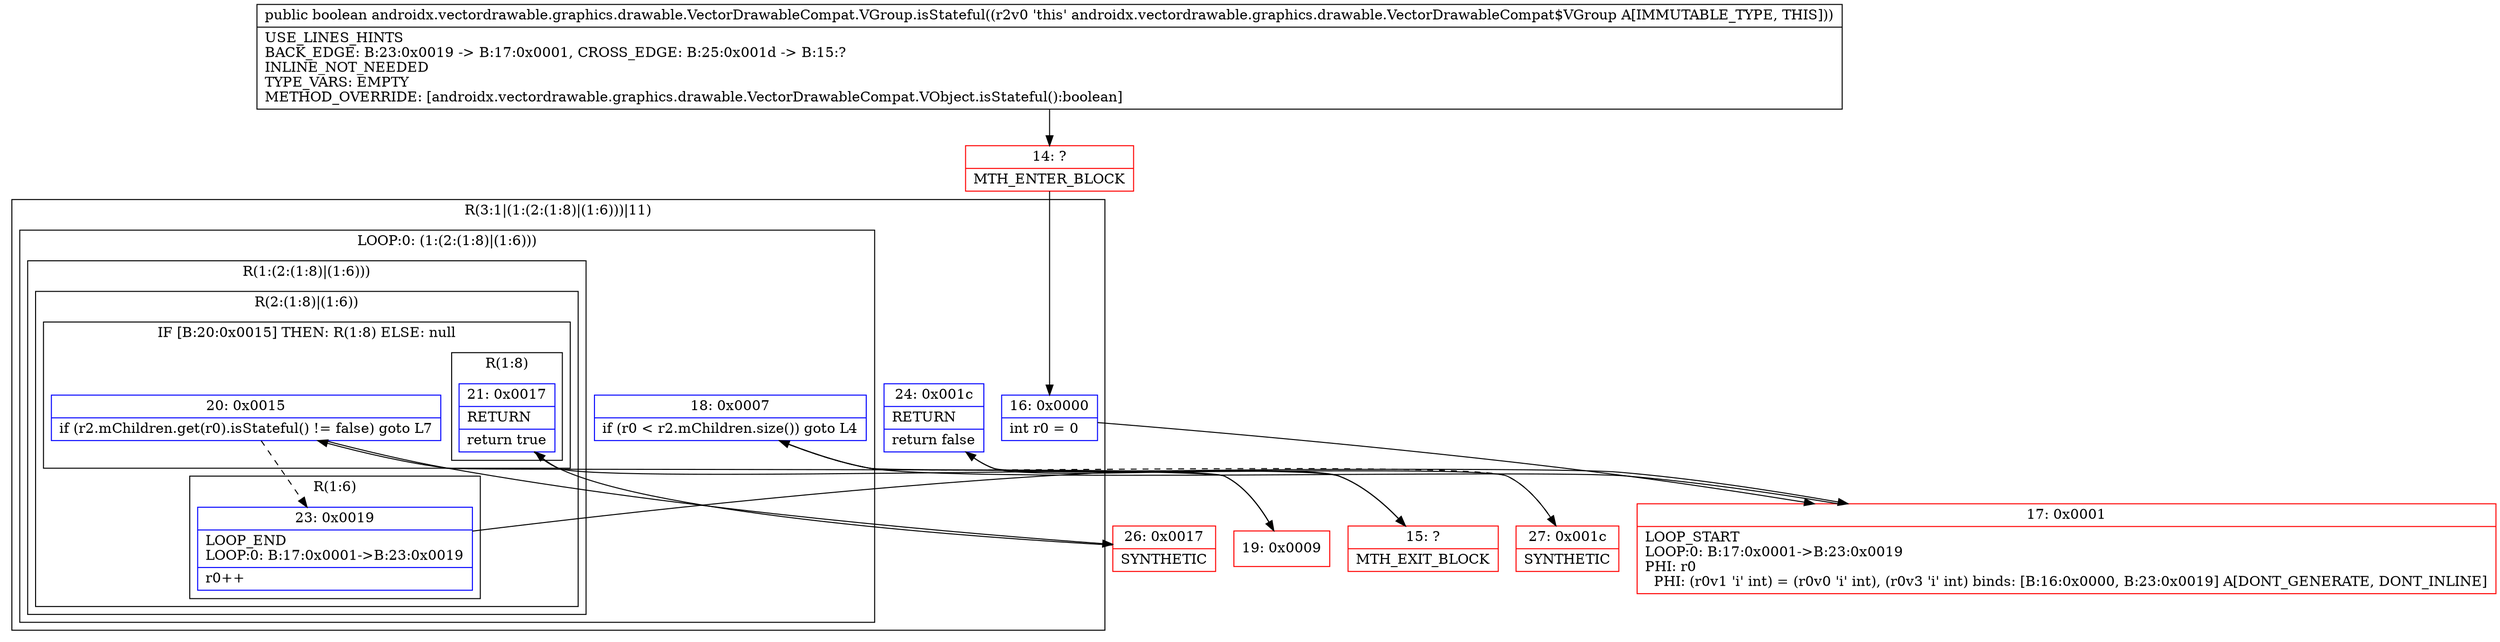 digraph "CFG forandroidx.vectordrawable.graphics.drawable.VectorDrawableCompat.VGroup.isStateful()Z" {
subgraph cluster_Region_1586831386 {
label = "R(3:1|(1:(2:(1:8)|(1:6)))|11)";
node [shape=record,color=blue];
Node_16 [shape=record,label="{16\:\ 0x0000|int r0 = 0\l}"];
subgraph cluster_LoopRegion_727531713 {
label = "LOOP:0: (1:(2:(1:8)|(1:6)))";
node [shape=record,color=blue];
Node_18 [shape=record,label="{18\:\ 0x0007|if (r0 \< r2.mChildren.size()) goto L4\l}"];
subgraph cluster_Region_1385807327 {
label = "R(1:(2:(1:8)|(1:6)))";
node [shape=record,color=blue];
subgraph cluster_Region_1438942823 {
label = "R(2:(1:8)|(1:6))";
node [shape=record,color=blue];
subgraph cluster_IfRegion_596250495 {
label = "IF [B:20:0x0015] THEN: R(1:8) ELSE: null";
node [shape=record,color=blue];
Node_20 [shape=record,label="{20\:\ 0x0015|if (r2.mChildren.get(r0).isStateful() != false) goto L7\l}"];
subgraph cluster_Region_702066076 {
label = "R(1:8)";
node [shape=record,color=blue];
Node_21 [shape=record,label="{21\:\ 0x0017|RETURN\l|return true\l}"];
}
}
subgraph cluster_Region_1167049713 {
label = "R(1:6)";
node [shape=record,color=blue];
Node_23 [shape=record,label="{23\:\ 0x0019|LOOP_END\lLOOP:0: B:17:0x0001\-\>B:23:0x0019\l|r0++\l}"];
}
}
}
}
Node_24 [shape=record,label="{24\:\ 0x001c|RETURN\l|return false\l}"];
}
Node_14 [shape=record,color=red,label="{14\:\ ?|MTH_ENTER_BLOCK\l}"];
Node_17 [shape=record,color=red,label="{17\:\ 0x0001|LOOP_START\lLOOP:0: B:17:0x0001\-\>B:23:0x0019\lPHI: r0 \l  PHI: (r0v1 'i' int) = (r0v0 'i' int), (r0v3 'i' int) binds: [B:16:0x0000, B:23:0x0019] A[DONT_GENERATE, DONT_INLINE]\l}"];
Node_19 [shape=record,color=red,label="{19\:\ 0x0009}"];
Node_26 [shape=record,color=red,label="{26\:\ 0x0017|SYNTHETIC\l}"];
Node_15 [shape=record,color=red,label="{15\:\ ?|MTH_EXIT_BLOCK\l}"];
Node_27 [shape=record,color=red,label="{27\:\ 0x001c|SYNTHETIC\l}"];
MethodNode[shape=record,label="{public boolean androidx.vectordrawable.graphics.drawable.VectorDrawableCompat.VGroup.isStateful((r2v0 'this' androidx.vectordrawable.graphics.drawable.VectorDrawableCompat$VGroup A[IMMUTABLE_TYPE, THIS]))  | USE_LINES_HINTS\lBACK_EDGE: B:23:0x0019 \-\> B:17:0x0001, CROSS_EDGE: B:25:0x001d \-\> B:15:?\lINLINE_NOT_NEEDED\lTYPE_VARS: EMPTY\lMETHOD_OVERRIDE: [androidx.vectordrawable.graphics.drawable.VectorDrawableCompat.VObject.isStateful():boolean]\l}"];
MethodNode -> Node_14;Node_16 -> Node_17;
Node_18 -> Node_19;
Node_18 -> Node_27[style=dashed];
Node_20 -> Node_23[style=dashed];
Node_20 -> Node_26;
Node_21 -> Node_15;
Node_23 -> Node_17;
Node_24 -> Node_15;
Node_14 -> Node_16;
Node_17 -> Node_18;
Node_19 -> Node_20;
Node_26 -> Node_21;
Node_27 -> Node_24;
}

